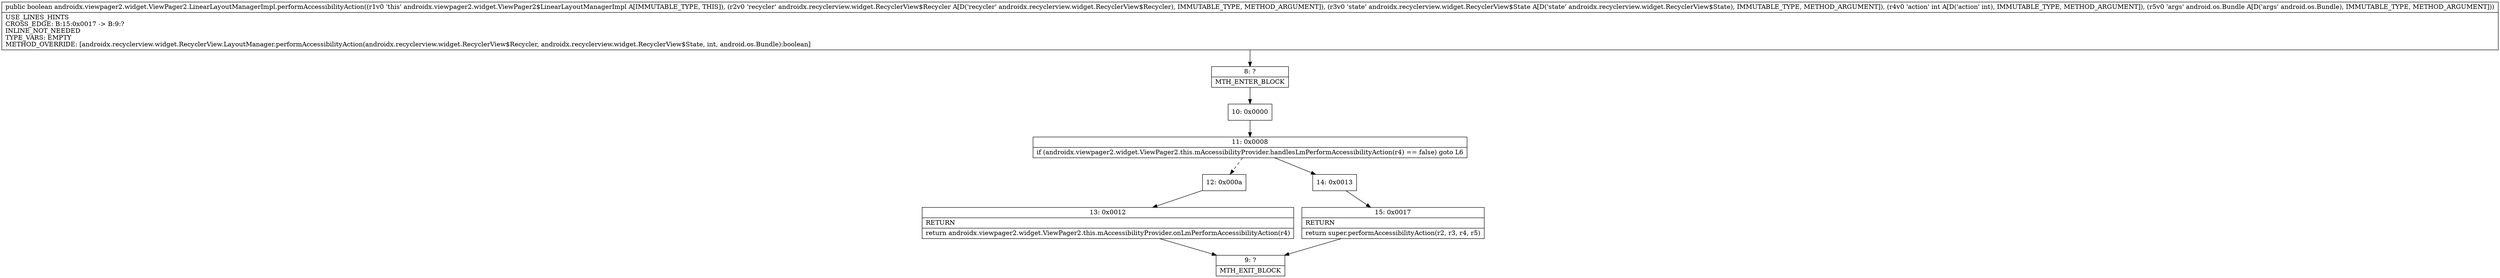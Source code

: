 digraph "CFG forandroidx.viewpager2.widget.ViewPager2.LinearLayoutManagerImpl.performAccessibilityAction(Landroidx\/recyclerview\/widget\/RecyclerView$Recycler;Landroidx\/recyclerview\/widget\/RecyclerView$State;ILandroid\/os\/Bundle;)Z" {
Node_8 [shape=record,label="{8\:\ ?|MTH_ENTER_BLOCK\l}"];
Node_10 [shape=record,label="{10\:\ 0x0000}"];
Node_11 [shape=record,label="{11\:\ 0x0008|if (androidx.viewpager2.widget.ViewPager2.this.mAccessibilityProvider.handlesLmPerformAccessibilityAction(r4) == false) goto L6\l}"];
Node_12 [shape=record,label="{12\:\ 0x000a}"];
Node_13 [shape=record,label="{13\:\ 0x0012|RETURN\l|return androidx.viewpager2.widget.ViewPager2.this.mAccessibilityProvider.onLmPerformAccessibilityAction(r4)\l}"];
Node_9 [shape=record,label="{9\:\ ?|MTH_EXIT_BLOCK\l}"];
Node_14 [shape=record,label="{14\:\ 0x0013}"];
Node_15 [shape=record,label="{15\:\ 0x0017|RETURN\l|return super.performAccessibilityAction(r2, r3, r4, r5)\l}"];
MethodNode[shape=record,label="{public boolean androidx.viewpager2.widget.ViewPager2.LinearLayoutManagerImpl.performAccessibilityAction((r1v0 'this' androidx.viewpager2.widget.ViewPager2$LinearLayoutManagerImpl A[IMMUTABLE_TYPE, THIS]), (r2v0 'recycler' androidx.recyclerview.widget.RecyclerView$Recycler A[D('recycler' androidx.recyclerview.widget.RecyclerView$Recycler), IMMUTABLE_TYPE, METHOD_ARGUMENT]), (r3v0 'state' androidx.recyclerview.widget.RecyclerView$State A[D('state' androidx.recyclerview.widget.RecyclerView$State), IMMUTABLE_TYPE, METHOD_ARGUMENT]), (r4v0 'action' int A[D('action' int), IMMUTABLE_TYPE, METHOD_ARGUMENT]), (r5v0 'args' android.os.Bundle A[D('args' android.os.Bundle), IMMUTABLE_TYPE, METHOD_ARGUMENT]))  | USE_LINES_HINTS\lCROSS_EDGE: B:15:0x0017 \-\> B:9:?\lINLINE_NOT_NEEDED\lTYPE_VARS: EMPTY\lMETHOD_OVERRIDE: [androidx.recyclerview.widget.RecyclerView.LayoutManager.performAccessibilityAction(androidx.recyclerview.widget.RecyclerView$Recycler, androidx.recyclerview.widget.RecyclerView$State, int, android.os.Bundle):boolean]\l}"];
MethodNode -> Node_8;Node_8 -> Node_10;
Node_10 -> Node_11;
Node_11 -> Node_12[style=dashed];
Node_11 -> Node_14;
Node_12 -> Node_13;
Node_13 -> Node_9;
Node_14 -> Node_15;
Node_15 -> Node_9;
}

